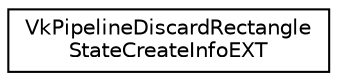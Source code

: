 digraph "Graphical Class Hierarchy"
{
 // LATEX_PDF_SIZE
  edge [fontname="Helvetica",fontsize="10",labelfontname="Helvetica",labelfontsize="10"];
  node [fontname="Helvetica",fontsize="10",shape=record];
  rankdir="LR";
  Node0 [label="VkPipelineDiscardRectangle\lStateCreateInfoEXT",height=0.2,width=0.4,color="black", fillcolor="white", style="filled",URL="$d6/dfe/structVkPipelineDiscardRectangleStateCreateInfoEXT.html",tooltip=" "];
}
